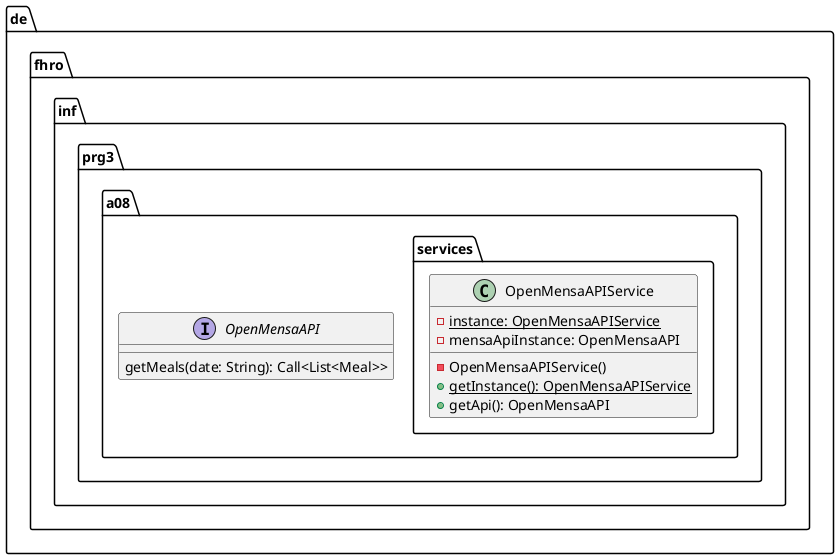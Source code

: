 @startuml OpenMensaAPIService

package de.fhro.inf.prg3.a08 {

    interface OpenMensaAPI {
        getMeals(date: String): Call<List<Meal>>
    }

    package services {
        class OpenMensaAPIService {
            -{static} instance: OpenMensaAPIService
            -mensaApiInstance: OpenMensaAPI
            -OpenMensaAPIService()
            +{static} getInstance(): OpenMensaAPIService
            +getApi(): OpenMensaAPI
        }
    }
}

@enduml